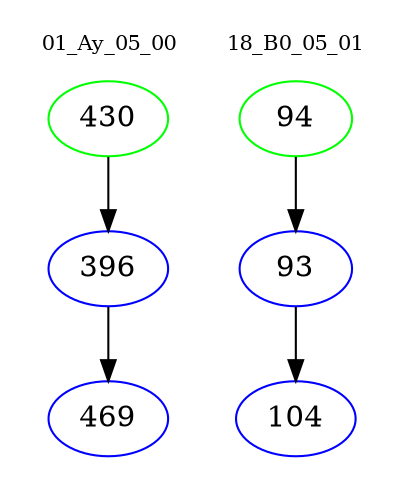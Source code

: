 digraph{
subgraph cluster_0 {
color = white
label = "01_Ay_05_00";
fontsize=10;
T0_430 [label="430", color="green"]
T0_430 -> T0_396 [color="black"]
T0_396 [label="396", color="blue"]
T0_396 -> T0_469 [color="black"]
T0_469 [label="469", color="blue"]
}
subgraph cluster_1 {
color = white
label = "18_B0_05_01";
fontsize=10;
T1_94 [label="94", color="green"]
T1_94 -> T1_93 [color="black"]
T1_93 [label="93", color="blue"]
T1_93 -> T1_104 [color="black"]
T1_104 [label="104", color="blue"]
}
}
